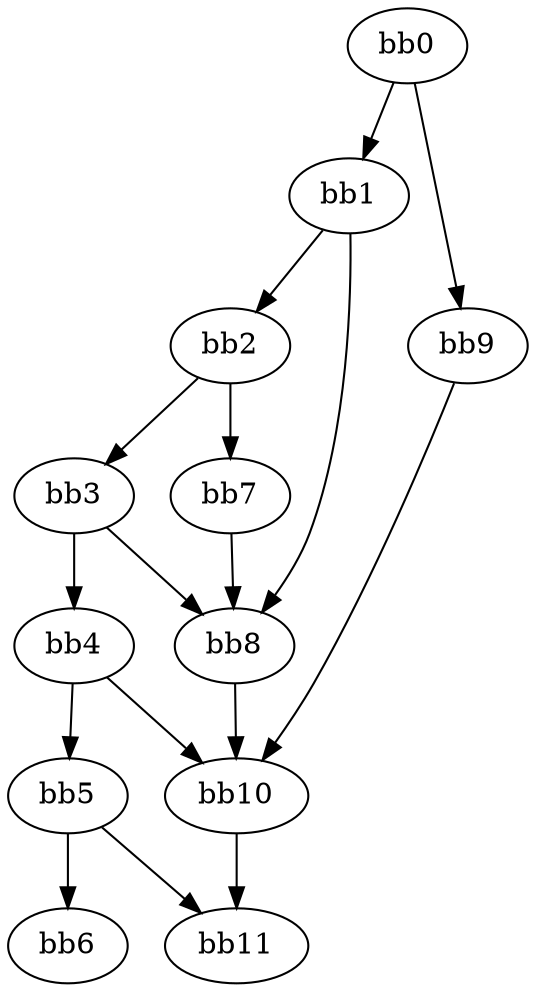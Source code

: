 digraph {
    0 [ label = "bb0\l" ]
    1 [ label = "bb1\l" ]
    2 [ label = "bb2\l" ]
    3 [ label = "bb3\l" ]
    4 [ label = "bb4\l" ]
    5 [ label = "bb5\l" ]
    6 [ label = "bb6\l" ]
    7 [ label = "bb7\l" ]
    8 [ label = "bb8\l" ]
    9 [ label = "bb9\l" ]
    10 [ label = "bb10\l" ]
    11 [ label = "bb11\l" ]
    0 -> 1 [ ]
    0 -> 9 [ ]
    1 -> 2 [ ]
    1 -> 8 [ ]
    2 -> 3 [ ]
    2 -> 7 [ ]
    3 -> 4 [ ]
    3 -> 8 [ ]
    4 -> 5 [ ]
    4 -> 10 [ ]
    5 -> 6 [ ]
    5 -> 11 [ ]
    7 -> 8 [ ]
    8 -> 10 [ ]
    9 -> 10 [ ]
    10 -> 11 [ ]
}

